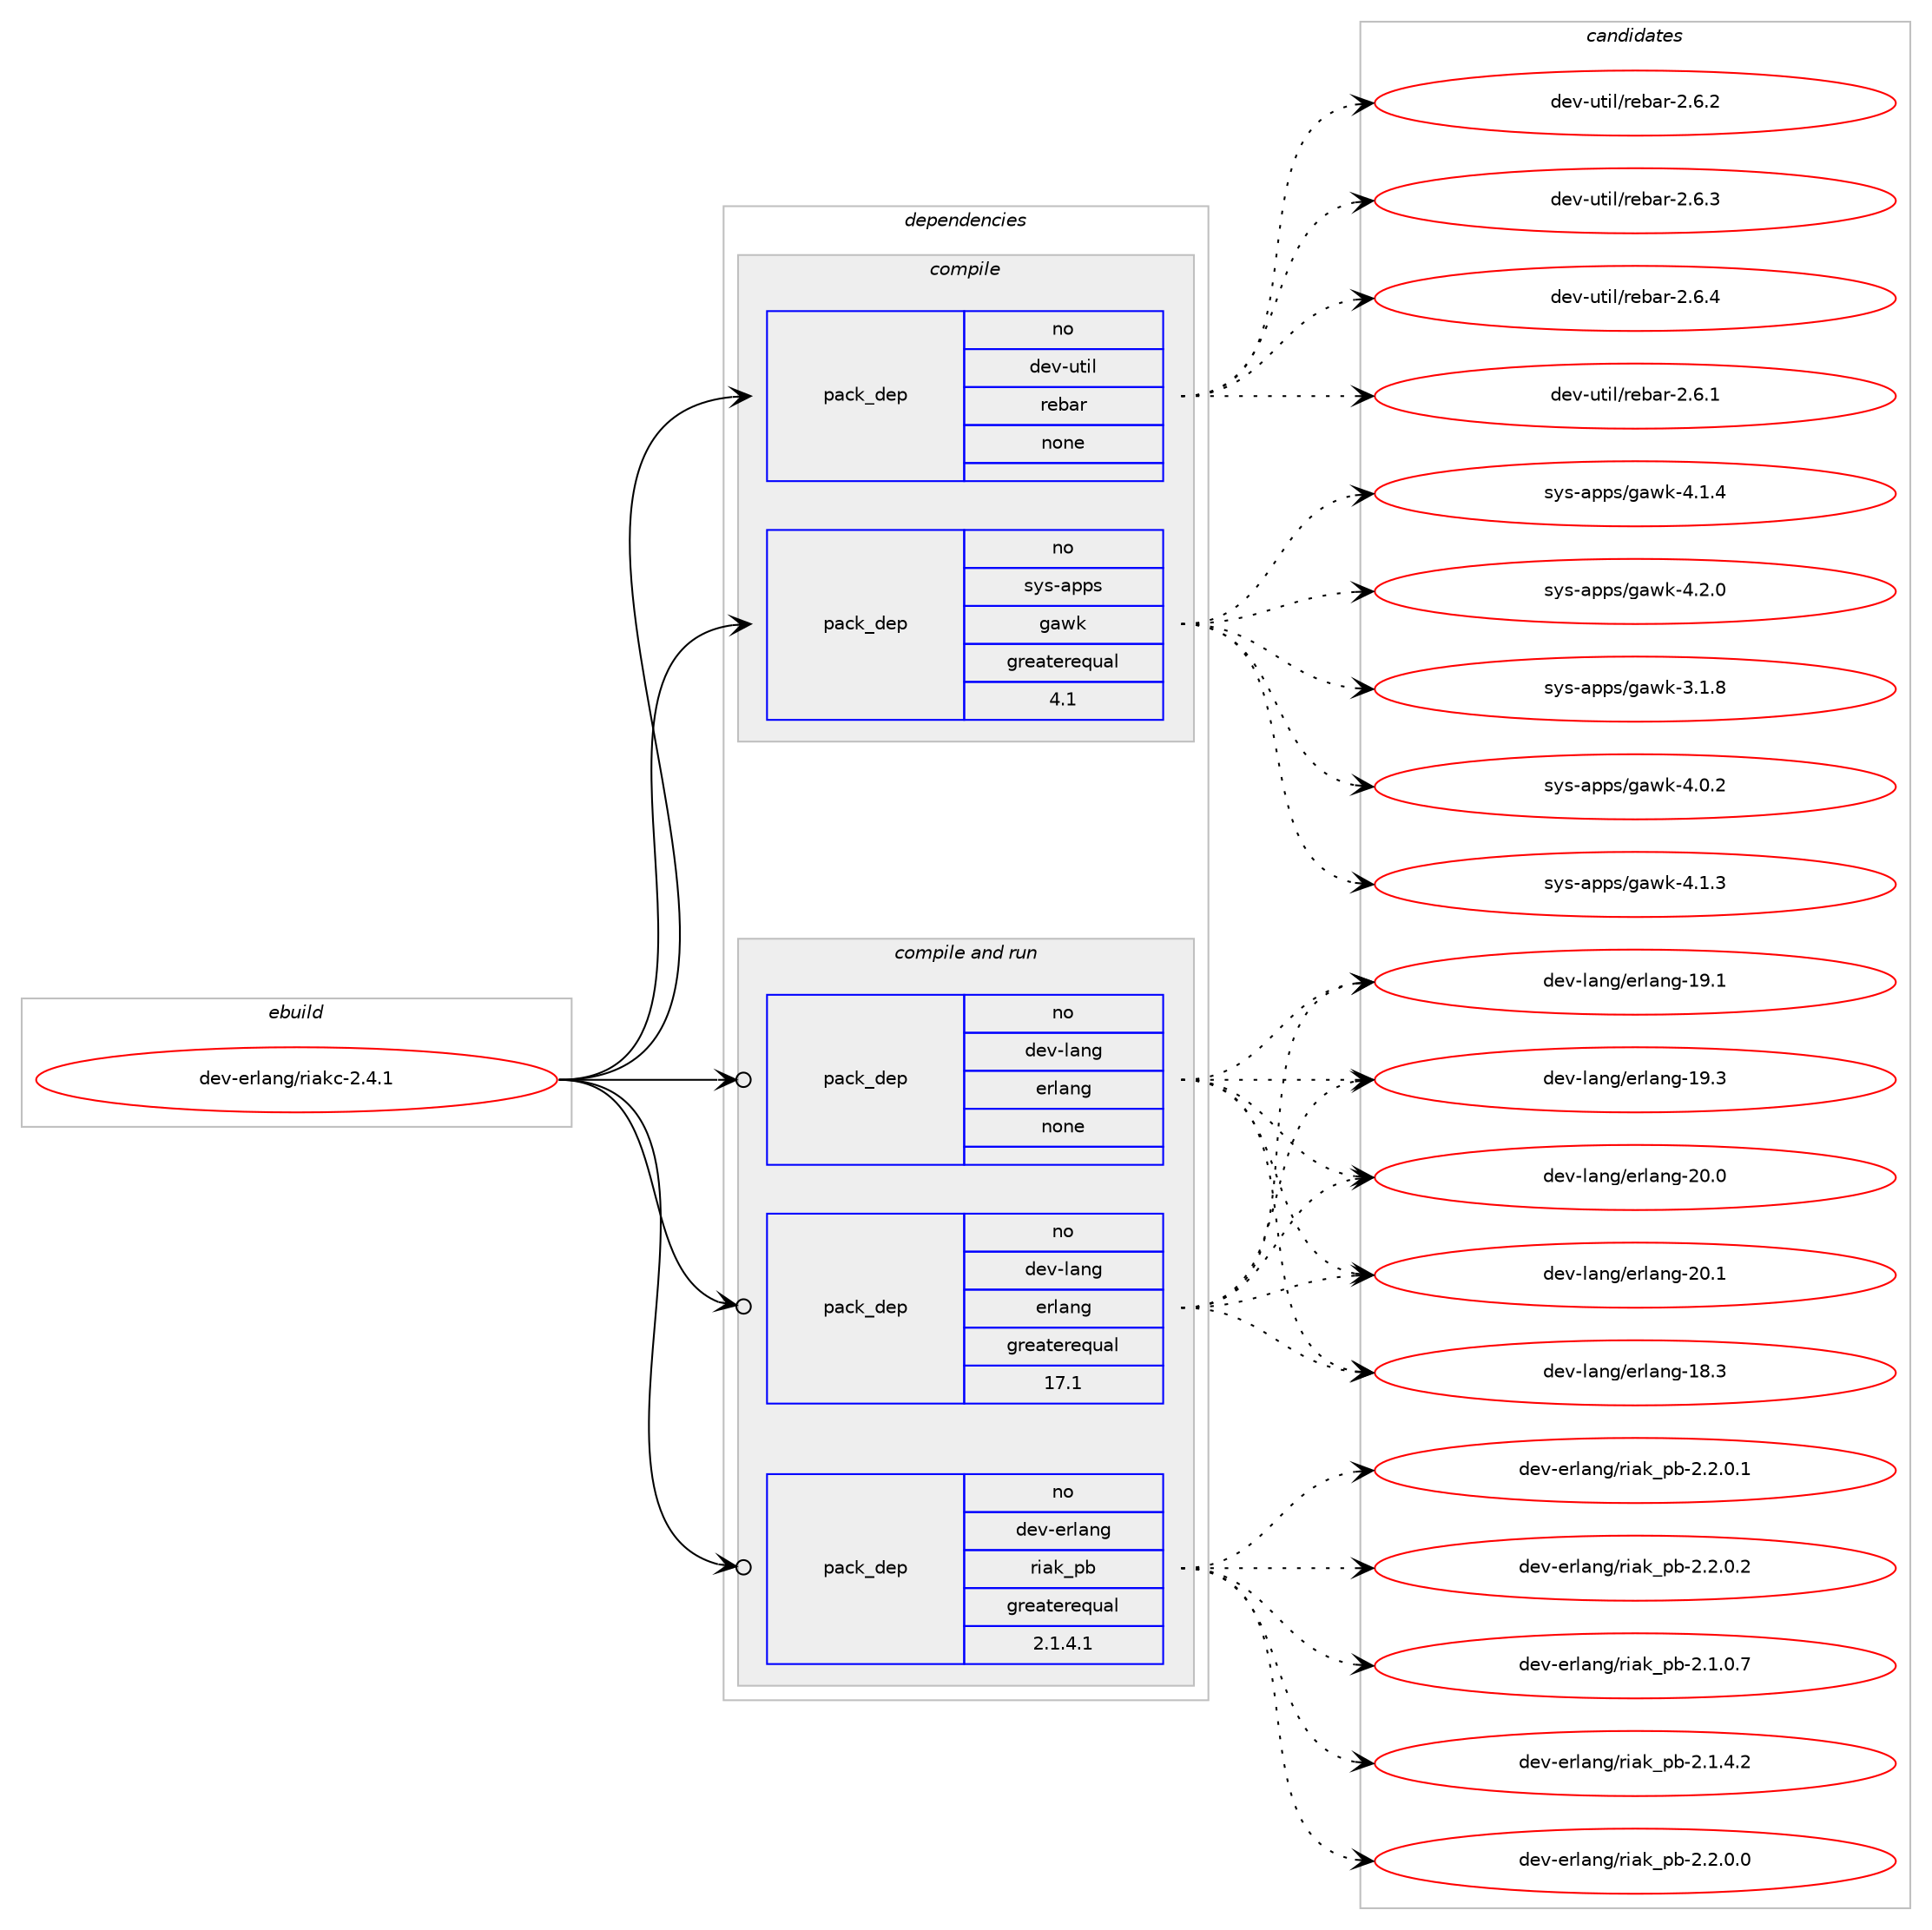 digraph prolog {

# *************
# Graph options
# *************

newrank=true;
concentrate=true;
compound=true;
graph [rankdir=LR,fontname=Helvetica,fontsize=10,ranksep=1.5];#, ranksep=2.5, nodesep=0.2];
edge  [arrowhead=vee];
node  [fontname=Helvetica,fontsize=10];

# **********
# The ebuild
# **********

subgraph cluster_leftcol {
color=gray;
rank=same;
label=<<i>ebuild</i>>;
id [label="dev-erlang/riakc-2.4.1", color=red, width=4, href="../dev-erlang/riakc-2.4.1.svg"];
}

# ****************
# The dependencies
# ****************

subgraph cluster_midcol {
color=gray;
label=<<i>dependencies</i>>;
subgraph cluster_compile {
fillcolor="#eeeeee";
style=filled;
label=<<i>compile</i>>;
subgraph pack53421 {
dependency72624 [label=<<TABLE BORDER="0" CELLBORDER="1" CELLSPACING="0" CELLPADDING="4" WIDTH="220"><TR><TD ROWSPAN="6" CELLPADDING="30">pack_dep</TD></TR><TR><TD WIDTH="110">no</TD></TR><TR><TD>dev-util</TD></TR><TR><TD>rebar</TD></TR><TR><TD>none</TD></TR><TR><TD></TD></TR></TABLE>>, shape=none, color=blue];
}
id:e -> dependency72624:w [weight=20,style="solid",arrowhead="vee"];
subgraph pack53422 {
dependency72625 [label=<<TABLE BORDER="0" CELLBORDER="1" CELLSPACING="0" CELLPADDING="4" WIDTH="220"><TR><TD ROWSPAN="6" CELLPADDING="30">pack_dep</TD></TR><TR><TD WIDTH="110">no</TD></TR><TR><TD>sys-apps</TD></TR><TR><TD>gawk</TD></TR><TR><TD>greaterequal</TD></TR><TR><TD>4.1</TD></TR></TABLE>>, shape=none, color=blue];
}
id:e -> dependency72625:w [weight=20,style="solid",arrowhead="vee"];
}
subgraph cluster_compileandrun {
fillcolor="#eeeeee";
style=filled;
label=<<i>compile and run</i>>;
subgraph pack53423 {
dependency72626 [label=<<TABLE BORDER="0" CELLBORDER="1" CELLSPACING="0" CELLPADDING="4" WIDTH="220"><TR><TD ROWSPAN="6" CELLPADDING="30">pack_dep</TD></TR><TR><TD WIDTH="110">no</TD></TR><TR><TD>dev-erlang</TD></TR><TR><TD>riak_pb</TD></TR><TR><TD>greaterequal</TD></TR><TR><TD>2.1.4.1</TD></TR></TABLE>>, shape=none, color=blue];
}
id:e -> dependency72626:w [weight=20,style="solid",arrowhead="odotvee"];
subgraph pack53424 {
dependency72627 [label=<<TABLE BORDER="0" CELLBORDER="1" CELLSPACING="0" CELLPADDING="4" WIDTH="220"><TR><TD ROWSPAN="6" CELLPADDING="30">pack_dep</TD></TR><TR><TD WIDTH="110">no</TD></TR><TR><TD>dev-lang</TD></TR><TR><TD>erlang</TD></TR><TR><TD>greaterequal</TD></TR><TR><TD>17.1</TD></TR></TABLE>>, shape=none, color=blue];
}
id:e -> dependency72627:w [weight=20,style="solid",arrowhead="odotvee"];
subgraph pack53425 {
dependency72628 [label=<<TABLE BORDER="0" CELLBORDER="1" CELLSPACING="0" CELLPADDING="4" WIDTH="220"><TR><TD ROWSPAN="6" CELLPADDING="30">pack_dep</TD></TR><TR><TD WIDTH="110">no</TD></TR><TR><TD>dev-lang</TD></TR><TR><TD>erlang</TD></TR><TR><TD>none</TD></TR><TR><TD></TD></TR></TABLE>>, shape=none, color=blue];
}
id:e -> dependency72628:w [weight=20,style="solid",arrowhead="odotvee"];
}
subgraph cluster_run {
fillcolor="#eeeeee";
style=filled;
label=<<i>run</i>>;
}
}

# **************
# The candidates
# **************

subgraph cluster_choices {
rank=same;
color=gray;
label=<<i>candidates</i>>;

subgraph choice53421 {
color=black;
nodesep=1;
choice10010111845117116105108471141019897114455046544649 [label="dev-util/rebar-2.6.1", color=red, width=4,href="../dev-util/rebar-2.6.1.svg"];
choice10010111845117116105108471141019897114455046544650 [label="dev-util/rebar-2.6.2", color=red, width=4,href="../dev-util/rebar-2.6.2.svg"];
choice10010111845117116105108471141019897114455046544651 [label="dev-util/rebar-2.6.3", color=red, width=4,href="../dev-util/rebar-2.6.3.svg"];
choice10010111845117116105108471141019897114455046544652 [label="dev-util/rebar-2.6.4", color=red, width=4,href="../dev-util/rebar-2.6.4.svg"];
dependency72624:e -> choice10010111845117116105108471141019897114455046544649:w [style=dotted,weight="100"];
dependency72624:e -> choice10010111845117116105108471141019897114455046544650:w [style=dotted,weight="100"];
dependency72624:e -> choice10010111845117116105108471141019897114455046544651:w [style=dotted,weight="100"];
dependency72624:e -> choice10010111845117116105108471141019897114455046544652:w [style=dotted,weight="100"];
}
subgraph choice53422 {
color=black;
nodesep=1;
choice11512111545971121121154710397119107455146494656 [label="sys-apps/gawk-3.1.8", color=red, width=4,href="../sys-apps/gawk-3.1.8.svg"];
choice11512111545971121121154710397119107455246484650 [label="sys-apps/gawk-4.0.2", color=red, width=4,href="../sys-apps/gawk-4.0.2.svg"];
choice11512111545971121121154710397119107455246494651 [label="sys-apps/gawk-4.1.3", color=red, width=4,href="../sys-apps/gawk-4.1.3.svg"];
choice11512111545971121121154710397119107455246494652 [label="sys-apps/gawk-4.1.4", color=red, width=4,href="../sys-apps/gawk-4.1.4.svg"];
choice11512111545971121121154710397119107455246504648 [label="sys-apps/gawk-4.2.0", color=red, width=4,href="../sys-apps/gawk-4.2.0.svg"];
dependency72625:e -> choice11512111545971121121154710397119107455146494656:w [style=dotted,weight="100"];
dependency72625:e -> choice11512111545971121121154710397119107455246484650:w [style=dotted,weight="100"];
dependency72625:e -> choice11512111545971121121154710397119107455246494651:w [style=dotted,weight="100"];
dependency72625:e -> choice11512111545971121121154710397119107455246494652:w [style=dotted,weight="100"];
dependency72625:e -> choice11512111545971121121154710397119107455246504648:w [style=dotted,weight="100"];
}
subgraph choice53423 {
color=black;
nodesep=1;
choice1001011184510111410897110103471141059710795112984550464946484655 [label="dev-erlang/riak_pb-2.1.0.7", color=red, width=4,href="../dev-erlang/riak_pb-2.1.0.7.svg"];
choice1001011184510111410897110103471141059710795112984550464946524650 [label="dev-erlang/riak_pb-2.1.4.2", color=red, width=4,href="../dev-erlang/riak_pb-2.1.4.2.svg"];
choice1001011184510111410897110103471141059710795112984550465046484648 [label="dev-erlang/riak_pb-2.2.0.0", color=red, width=4,href="../dev-erlang/riak_pb-2.2.0.0.svg"];
choice1001011184510111410897110103471141059710795112984550465046484649 [label="dev-erlang/riak_pb-2.2.0.1", color=red, width=4,href="../dev-erlang/riak_pb-2.2.0.1.svg"];
choice1001011184510111410897110103471141059710795112984550465046484650 [label="dev-erlang/riak_pb-2.2.0.2", color=red, width=4,href="../dev-erlang/riak_pb-2.2.0.2.svg"];
dependency72626:e -> choice1001011184510111410897110103471141059710795112984550464946484655:w [style=dotted,weight="100"];
dependency72626:e -> choice1001011184510111410897110103471141059710795112984550464946524650:w [style=dotted,weight="100"];
dependency72626:e -> choice1001011184510111410897110103471141059710795112984550465046484648:w [style=dotted,weight="100"];
dependency72626:e -> choice1001011184510111410897110103471141059710795112984550465046484649:w [style=dotted,weight="100"];
dependency72626:e -> choice1001011184510111410897110103471141059710795112984550465046484650:w [style=dotted,weight="100"];
}
subgraph choice53424 {
color=black;
nodesep=1;
choice100101118451089711010347101114108971101034549564651 [label="dev-lang/erlang-18.3", color=red, width=4,href="../dev-lang/erlang-18.3.svg"];
choice100101118451089711010347101114108971101034549574649 [label="dev-lang/erlang-19.1", color=red, width=4,href="../dev-lang/erlang-19.1.svg"];
choice100101118451089711010347101114108971101034549574651 [label="dev-lang/erlang-19.3", color=red, width=4,href="../dev-lang/erlang-19.3.svg"];
choice100101118451089711010347101114108971101034550484648 [label="dev-lang/erlang-20.0", color=red, width=4,href="../dev-lang/erlang-20.0.svg"];
choice100101118451089711010347101114108971101034550484649 [label="dev-lang/erlang-20.1", color=red, width=4,href="../dev-lang/erlang-20.1.svg"];
dependency72627:e -> choice100101118451089711010347101114108971101034549564651:w [style=dotted,weight="100"];
dependency72627:e -> choice100101118451089711010347101114108971101034549574649:w [style=dotted,weight="100"];
dependency72627:e -> choice100101118451089711010347101114108971101034549574651:w [style=dotted,weight="100"];
dependency72627:e -> choice100101118451089711010347101114108971101034550484648:w [style=dotted,weight="100"];
dependency72627:e -> choice100101118451089711010347101114108971101034550484649:w [style=dotted,weight="100"];
}
subgraph choice53425 {
color=black;
nodesep=1;
choice100101118451089711010347101114108971101034549564651 [label="dev-lang/erlang-18.3", color=red, width=4,href="../dev-lang/erlang-18.3.svg"];
choice100101118451089711010347101114108971101034549574649 [label="dev-lang/erlang-19.1", color=red, width=4,href="../dev-lang/erlang-19.1.svg"];
choice100101118451089711010347101114108971101034549574651 [label="dev-lang/erlang-19.3", color=red, width=4,href="../dev-lang/erlang-19.3.svg"];
choice100101118451089711010347101114108971101034550484648 [label="dev-lang/erlang-20.0", color=red, width=4,href="../dev-lang/erlang-20.0.svg"];
choice100101118451089711010347101114108971101034550484649 [label="dev-lang/erlang-20.1", color=red, width=4,href="../dev-lang/erlang-20.1.svg"];
dependency72628:e -> choice100101118451089711010347101114108971101034549564651:w [style=dotted,weight="100"];
dependency72628:e -> choice100101118451089711010347101114108971101034549574649:w [style=dotted,weight="100"];
dependency72628:e -> choice100101118451089711010347101114108971101034549574651:w [style=dotted,weight="100"];
dependency72628:e -> choice100101118451089711010347101114108971101034550484648:w [style=dotted,weight="100"];
dependency72628:e -> choice100101118451089711010347101114108971101034550484649:w [style=dotted,weight="100"];
}
}

}
